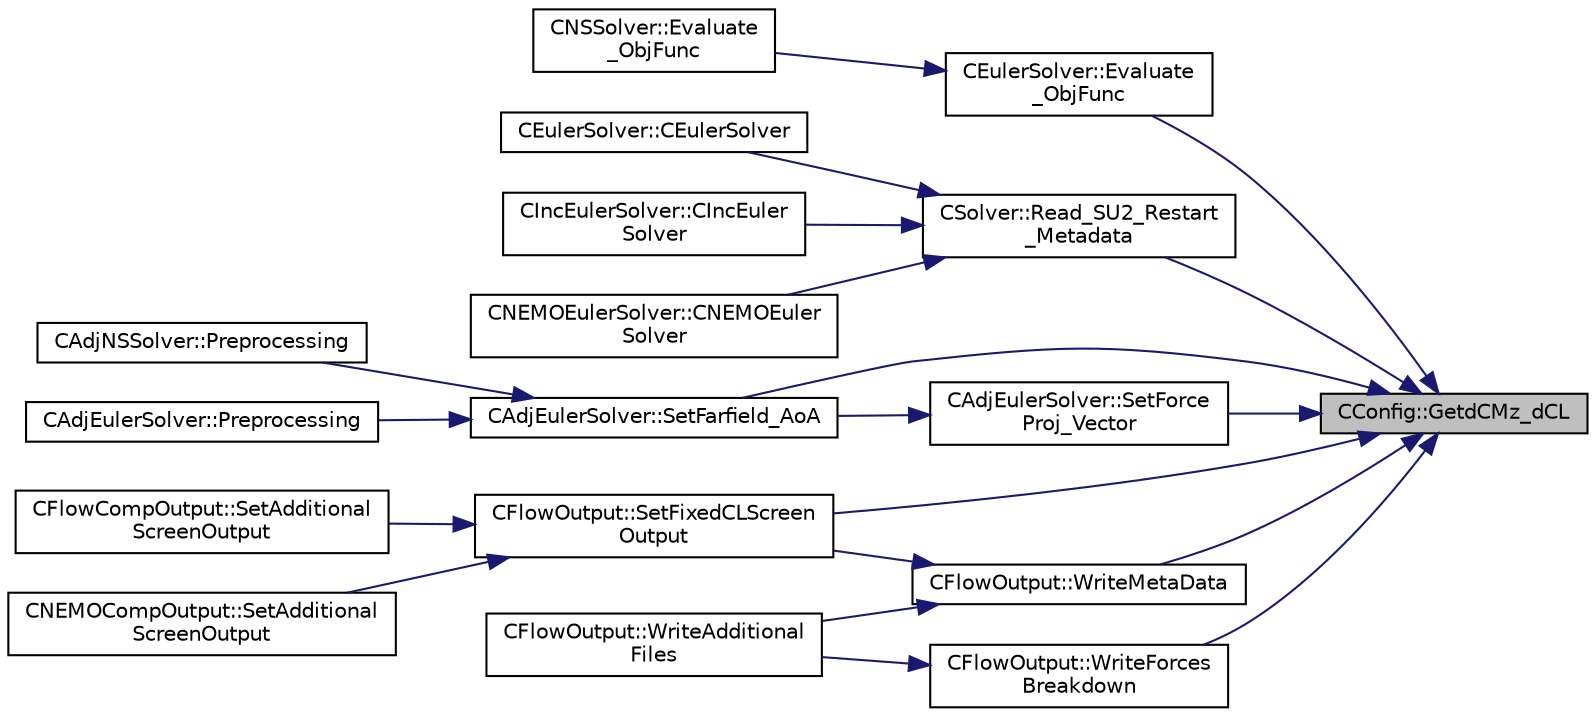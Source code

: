digraph "CConfig::GetdCMz_dCL"
{
 // LATEX_PDF_SIZE
  edge [fontname="Helvetica",fontsize="10",labelfontname="Helvetica",labelfontsize="10"];
  node [fontname="Helvetica",fontsize="10",shape=record];
  rankdir="RL";
  Node1 [label="CConfig::GetdCMz_dCL",height=0.2,width=0.4,color="black", fillcolor="grey75", style="filled", fontcolor="black",tooltip="Value of the weight of the CD, CL, CM optimization."];
  Node1 -> Node2 [dir="back",color="midnightblue",fontsize="10",style="solid",fontname="Helvetica"];
  Node2 [label="CEulerSolver::Evaluate\l_ObjFunc",height=0.2,width=0.4,color="black", fillcolor="white", style="filled",URL="$classCEulerSolver.html#ac5b894698943daaa4b67945e0d58e659",tooltip="Compute weighted-sum \"combo\" objective output."];
  Node2 -> Node3 [dir="back",color="midnightblue",fontsize="10",style="solid",fontname="Helvetica"];
  Node3 [label="CNSSolver::Evaluate\l_ObjFunc",height=0.2,width=0.4,color="black", fillcolor="white", style="filled",URL="$classCNSSolver.html#a136ecce17a17cc7b884912385bbba405",tooltip="Compute weighted-sum \"combo\" objective output."];
  Node1 -> Node4 [dir="back",color="midnightblue",fontsize="10",style="solid",fontname="Helvetica"];
  Node4 [label="CSolver::Read_SU2_Restart\l_Metadata",height=0.2,width=0.4,color="black", fillcolor="white", style="filled",URL="$classCSolver.html#addb83141389bce196e2790ffb498ee93",tooltip="Read the metadata from a native SU2 restart file (ASCII or binary)."];
  Node4 -> Node5 [dir="back",color="midnightblue",fontsize="10",style="solid",fontname="Helvetica"];
  Node5 [label="CEulerSolver::CEulerSolver",height=0.2,width=0.4,color="black", fillcolor="white", style="filled",URL="$classCEulerSolver.html#acb987947b2e76a9900605cb5fee72460",tooltip="Main constructor of this class."];
  Node4 -> Node6 [dir="back",color="midnightblue",fontsize="10",style="solid",fontname="Helvetica"];
  Node6 [label="CIncEulerSolver::CIncEuler\lSolver",height=0.2,width=0.4,color="black", fillcolor="white", style="filled",URL="$classCIncEulerSolver.html#a2a0c72c1d1d79e45c69da03e01f6281a",tooltip="Constructor of the class."];
  Node4 -> Node7 [dir="back",color="midnightblue",fontsize="10",style="solid",fontname="Helvetica"];
  Node7 [label="CNEMOEulerSolver::CNEMOEuler\lSolver",height=0.2,width=0.4,color="black", fillcolor="white", style="filled",URL="$classCNEMOEulerSolver.html#a192d56e184ee19ad0b0dd3282b74f1e6",tooltip="Contructor of the class."];
  Node1 -> Node8 [dir="back",color="midnightblue",fontsize="10",style="solid",fontname="Helvetica"];
  Node8 [label="CAdjEulerSolver::SetFarfield_AoA",height=0.2,width=0.4,color="black", fillcolor="white", style="filled",URL="$classCAdjEulerSolver.html#a5265a44e6c43dee677c9f26333148432",tooltip="Update the AoA and freestream velocity at the farfield."];
  Node8 -> Node9 [dir="back",color="midnightblue",fontsize="10",style="solid",fontname="Helvetica"];
  Node9 [label="CAdjNSSolver::Preprocessing",height=0.2,width=0.4,color="black", fillcolor="white", style="filled",URL="$classCAdjNSSolver.html#a0669f6fb8ef7cd7800d151d4aff7d3f6",tooltip="Restart residual and compute gradients."];
  Node8 -> Node10 [dir="back",color="midnightblue",fontsize="10",style="solid",fontname="Helvetica"];
  Node10 [label="CAdjEulerSolver::Preprocessing",height=0.2,width=0.4,color="black", fillcolor="white", style="filled",URL="$classCAdjEulerSolver.html#a64baf8c7af6006bdc4ad0919f7c2507a",tooltip="Initialize the residual vectors."];
  Node1 -> Node11 [dir="back",color="midnightblue",fontsize="10",style="solid",fontname="Helvetica"];
  Node11 [label="CFlowOutput::SetFixedCLScreen\lOutput",height=0.2,width=0.4,color="black", fillcolor="white", style="filled",URL="$classCFlowOutput.html#a6202e5ad2932ba40ff66d2b51e669e49",tooltip="Write additional output for fixed CL mode."];
  Node11 -> Node12 [dir="back",color="midnightblue",fontsize="10",style="solid",fontname="Helvetica"];
  Node12 [label="CFlowCompOutput::SetAdditional\lScreenOutput",height=0.2,width=0.4,color="black", fillcolor="white", style="filled",URL="$classCFlowCompOutput.html#ae4e6bec297f0eea058ffcd089bed713c",tooltip="Write any additional output defined for the current solver."];
  Node11 -> Node13 [dir="back",color="midnightblue",fontsize="10",style="solid",fontname="Helvetica"];
  Node13 [label="CNEMOCompOutput::SetAdditional\lScreenOutput",height=0.2,width=0.4,color="black", fillcolor="white", style="filled",URL="$classCNEMOCompOutput.html#aea0e7a8444fa082f20ab61d3ed418972",tooltip="Write any additional output defined for the current solver."];
  Node1 -> Node14 [dir="back",color="midnightblue",fontsize="10",style="solid",fontname="Helvetica"];
  Node14 [label="CAdjEulerSolver::SetForce\lProj_Vector",height=0.2,width=0.4,color="black", fillcolor="white", style="filled",URL="$classCAdjEulerSolver.html#ac2e134ff46b436a33eba9141c89e7e77",tooltip="Created the force projection vector for adjoint boundary conditions."];
  Node14 -> Node8 [dir="back",color="midnightblue",fontsize="10",style="solid",fontname="Helvetica"];
  Node1 -> Node15 [dir="back",color="midnightblue",fontsize="10",style="solid",fontname="Helvetica"];
  Node15 [label="CFlowOutput::WriteForces\lBreakdown",height=0.2,width=0.4,color="black", fillcolor="white", style="filled",URL="$classCFlowOutput.html#aff6a6f11c9f53f559bab9ca94b21cd2a",tooltip="Write the forces breakdown file."];
  Node15 -> Node16 [dir="back",color="midnightblue",fontsize="10",style="solid",fontname="Helvetica"];
  Node16 [label="CFlowOutput::WriteAdditional\lFiles",height=0.2,width=0.4,color="black", fillcolor="white", style="filled",URL="$classCFlowOutput.html#aaac3fb7b2575967b157c306065ab1ea8",tooltip="Write any additional files defined for the current solver."];
  Node1 -> Node17 [dir="back",color="midnightblue",fontsize="10",style="solid",fontname="Helvetica"];
  Node17 [label="CFlowOutput::WriteMetaData",height=0.2,width=0.4,color="black", fillcolor="white", style="filled",URL="$classCFlowOutput.html#a24f4c787a51ac3ed909d70bb9a782ba1",tooltip="Write information to meta data file."];
  Node17 -> Node11 [dir="back",color="midnightblue",fontsize="10",style="solid",fontname="Helvetica"];
  Node17 -> Node16 [dir="back",color="midnightblue",fontsize="10",style="solid",fontname="Helvetica"];
}
